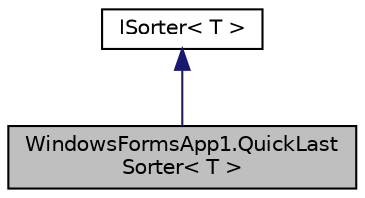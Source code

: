 digraph "WindowsFormsApp1.QuickLastSorter&lt; T &gt;"
{
 // LATEX_PDF_SIZE
  edge [fontname="Helvetica",fontsize="10",labelfontname="Helvetica",labelfontsize="10"];
  node [fontname="Helvetica",fontsize="10",shape=record];
  Node1 [label="WindowsFormsApp1.QuickLast\lSorter\< T \>",height=0.2,width=0.4,color="black", fillcolor="grey75", style="filled", fontcolor="black",tooltip="Реализация сортировки для элементов типа Т. Использует алгоритм сортировки пузырьком...."];
  Node2 -> Node1 [dir="back",color="midnightblue",fontsize="10",style="solid",fontname="Helvetica"];
  Node2 [label="ISorter\< T \>",height=0.2,width=0.4,color="black", fillcolor="white", style="filled",URL="$interface_windows_forms_app1_1_1_i_sorter.html",tooltip="Интерфейс, описывающий сортировщик элементов типа Т."];
}
